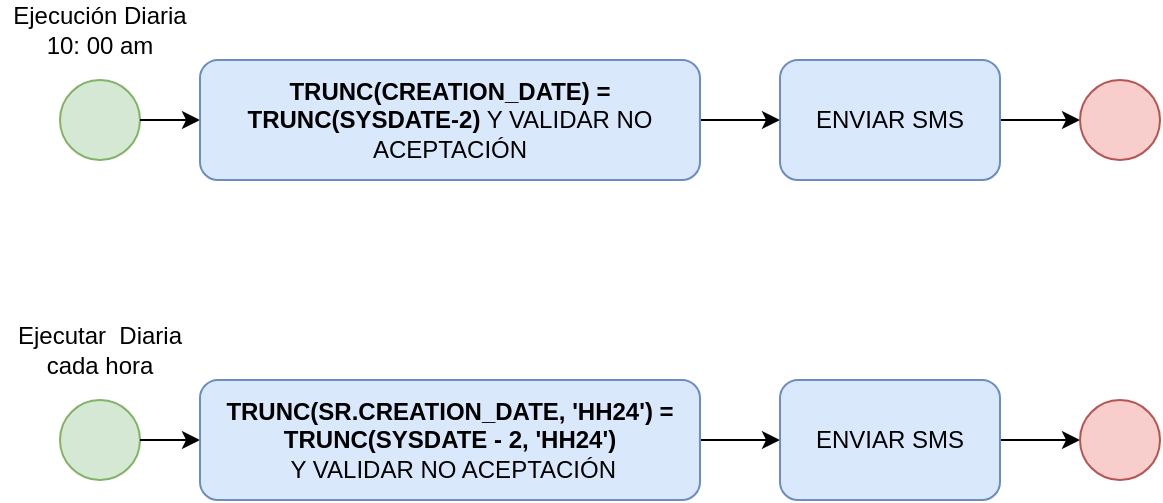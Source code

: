 <mxfile version="22.0.4" type="dropbox">
  <diagram name="Página-1" id="ibt7Y343w27IkqaNSCeD">
    <mxGraphModel dx="1379" dy="793" grid="1" gridSize="10" guides="1" tooltips="1" connect="1" arrows="1" fold="1" page="1" pageScale="1" pageWidth="1654" pageHeight="1169" math="0" shadow="0">
      <root>
        <mxCell id="0" />
        <mxCell id="1" parent="0" />
        <mxCell id="36HSovh21uxilVbcSsQh-1" value="" style="ellipse;whiteSpace=wrap;html=1;aspect=fixed;fillColor=#d5e8d4;strokeColor=#82b366;" vertex="1" parent="1">
          <mxGeometry x="160" y="200" width="40" height="40" as="geometry" />
        </mxCell>
        <mxCell id="36HSovh21uxilVbcSsQh-2" value="" style="endArrow=classic;html=1;rounded=0;exitX=1;exitY=0.5;exitDx=0;exitDy=0;entryX=0;entryY=0.5;entryDx=0;entryDy=0;" edge="1" parent="1" source="36HSovh21uxilVbcSsQh-1" target="36HSovh21uxilVbcSsQh-3">
          <mxGeometry width="50" height="50" relative="1" as="geometry">
            <mxPoint x="680" y="430" as="sourcePoint" />
            <mxPoint x="290" y="220" as="targetPoint" />
          </mxGeometry>
        </mxCell>
        <mxCell id="36HSovh21uxilVbcSsQh-9" style="edgeStyle=orthogonalEdgeStyle;rounded=0;orthogonalLoop=1;jettySize=auto;html=1;exitX=1;exitY=0.5;exitDx=0;exitDy=0;" edge="1" parent="1" source="36HSovh21uxilVbcSsQh-3" target="36HSovh21uxilVbcSsQh-6">
          <mxGeometry relative="1" as="geometry" />
        </mxCell>
        <mxCell id="36HSovh21uxilVbcSsQh-3" value="&lt;b&gt;TRUNC(CREATION_DATE) = TRUNC(SYSDATE-2)&lt;/b&gt; Y VALIDAR NO ACEPTACIÓN" style="rounded=1;whiteSpace=wrap;html=1;fillColor=#dae8fc;strokeColor=#6c8ebf;" vertex="1" parent="1">
          <mxGeometry x="230" y="190" width="250" height="60" as="geometry" />
        </mxCell>
        <mxCell id="36HSovh21uxilVbcSsQh-4" value="Ejecución Diaria 10: 00 am" style="text;html=1;strokeColor=none;fillColor=none;align=center;verticalAlign=middle;whiteSpace=wrap;rounded=0;" vertex="1" parent="1">
          <mxGeometry x="130" y="160" width="100" height="30" as="geometry" />
        </mxCell>
        <mxCell id="36HSovh21uxilVbcSsQh-8" style="edgeStyle=orthogonalEdgeStyle;rounded=0;orthogonalLoop=1;jettySize=auto;html=1;exitX=1;exitY=0.5;exitDx=0;exitDy=0;entryX=0;entryY=0.5;entryDx=0;entryDy=0;" edge="1" parent="1" source="36HSovh21uxilVbcSsQh-6" target="36HSovh21uxilVbcSsQh-7">
          <mxGeometry relative="1" as="geometry" />
        </mxCell>
        <mxCell id="36HSovh21uxilVbcSsQh-6" value="ENVIAR SMS" style="rounded=1;whiteSpace=wrap;html=1;fillColor=#dae8fc;strokeColor=#6c8ebf;" vertex="1" parent="1">
          <mxGeometry x="520" y="190" width="110" height="60" as="geometry" />
        </mxCell>
        <mxCell id="36HSovh21uxilVbcSsQh-7" value="" style="ellipse;whiteSpace=wrap;html=1;aspect=fixed;fillColor=#f8cecc;strokeColor=#b85450;" vertex="1" parent="1">
          <mxGeometry x="670" y="200" width="40" height="40" as="geometry" />
        </mxCell>
        <mxCell id="36HSovh21uxilVbcSsQh-10" value="Ejecutar&amp;nbsp; Diaria cada hora" style="text;html=1;strokeColor=none;fillColor=none;align=center;verticalAlign=middle;whiteSpace=wrap;rounded=0;" vertex="1" parent="1">
          <mxGeometry x="130" y="320" width="100" height="30" as="geometry" />
        </mxCell>
        <mxCell id="36HSovh21uxilVbcSsQh-11" value="" style="ellipse;whiteSpace=wrap;html=1;aspect=fixed;fillColor=#d5e8d4;strokeColor=#82b366;" vertex="1" parent="1">
          <mxGeometry x="160" y="360" width="40" height="40" as="geometry" />
        </mxCell>
        <mxCell id="36HSovh21uxilVbcSsQh-12" value="" style="endArrow=classic;html=1;rounded=0;exitX=1;exitY=0.5;exitDx=0;exitDy=0;entryX=0;entryY=0.5;entryDx=0;entryDy=0;" edge="1" parent="1" source="36HSovh21uxilVbcSsQh-11" target="36HSovh21uxilVbcSsQh-14">
          <mxGeometry width="50" height="50" relative="1" as="geometry">
            <mxPoint x="680" y="590" as="sourcePoint" />
            <mxPoint x="290" y="380" as="targetPoint" />
          </mxGeometry>
        </mxCell>
        <mxCell id="36HSovh21uxilVbcSsQh-13" style="edgeStyle=orthogonalEdgeStyle;rounded=0;orthogonalLoop=1;jettySize=auto;html=1;exitX=1;exitY=0.5;exitDx=0;exitDy=0;" edge="1" parent="1" source="36HSovh21uxilVbcSsQh-14" target="36HSovh21uxilVbcSsQh-16">
          <mxGeometry relative="1" as="geometry" />
        </mxCell>
        <mxCell id="36HSovh21uxilVbcSsQh-14" value="&lt;b&gt;TRUNC(SR.CREATION_DATE, &#39;HH24&#39;) = TRUNC(SYSDATE - 2, &#39;HH24&#39;)&lt;/b&gt;&lt;br&gt;&amp;nbsp;Y VALIDAR NO ACEPTACIÓN" style="rounded=1;whiteSpace=wrap;html=1;fillColor=#dae8fc;strokeColor=#6c8ebf;" vertex="1" parent="1">
          <mxGeometry x="230" y="350" width="250" height="60" as="geometry" />
        </mxCell>
        <mxCell id="36HSovh21uxilVbcSsQh-15" style="edgeStyle=orthogonalEdgeStyle;rounded=0;orthogonalLoop=1;jettySize=auto;html=1;exitX=1;exitY=0.5;exitDx=0;exitDy=0;entryX=0;entryY=0.5;entryDx=0;entryDy=0;" edge="1" parent="1" source="36HSovh21uxilVbcSsQh-16" target="36HSovh21uxilVbcSsQh-17">
          <mxGeometry relative="1" as="geometry" />
        </mxCell>
        <mxCell id="36HSovh21uxilVbcSsQh-16" value="ENVIAR SMS" style="rounded=1;whiteSpace=wrap;html=1;fillColor=#dae8fc;strokeColor=#6c8ebf;" vertex="1" parent="1">
          <mxGeometry x="520" y="350" width="110" height="60" as="geometry" />
        </mxCell>
        <mxCell id="36HSovh21uxilVbcSsQh-17" value="" style="ellipse;whiteSpace=wrap;html=1;aspect=fixed;fillColor=#f8cecc;strokeColor=#b85450;" vertex="1" parent="1">
          <mxGeometry x="670" y="360" width="40" height="40" as="geometry" />
        </mxCell>
      </root>
    </mxGraphModel>
  </diagram>
</mxfile>
